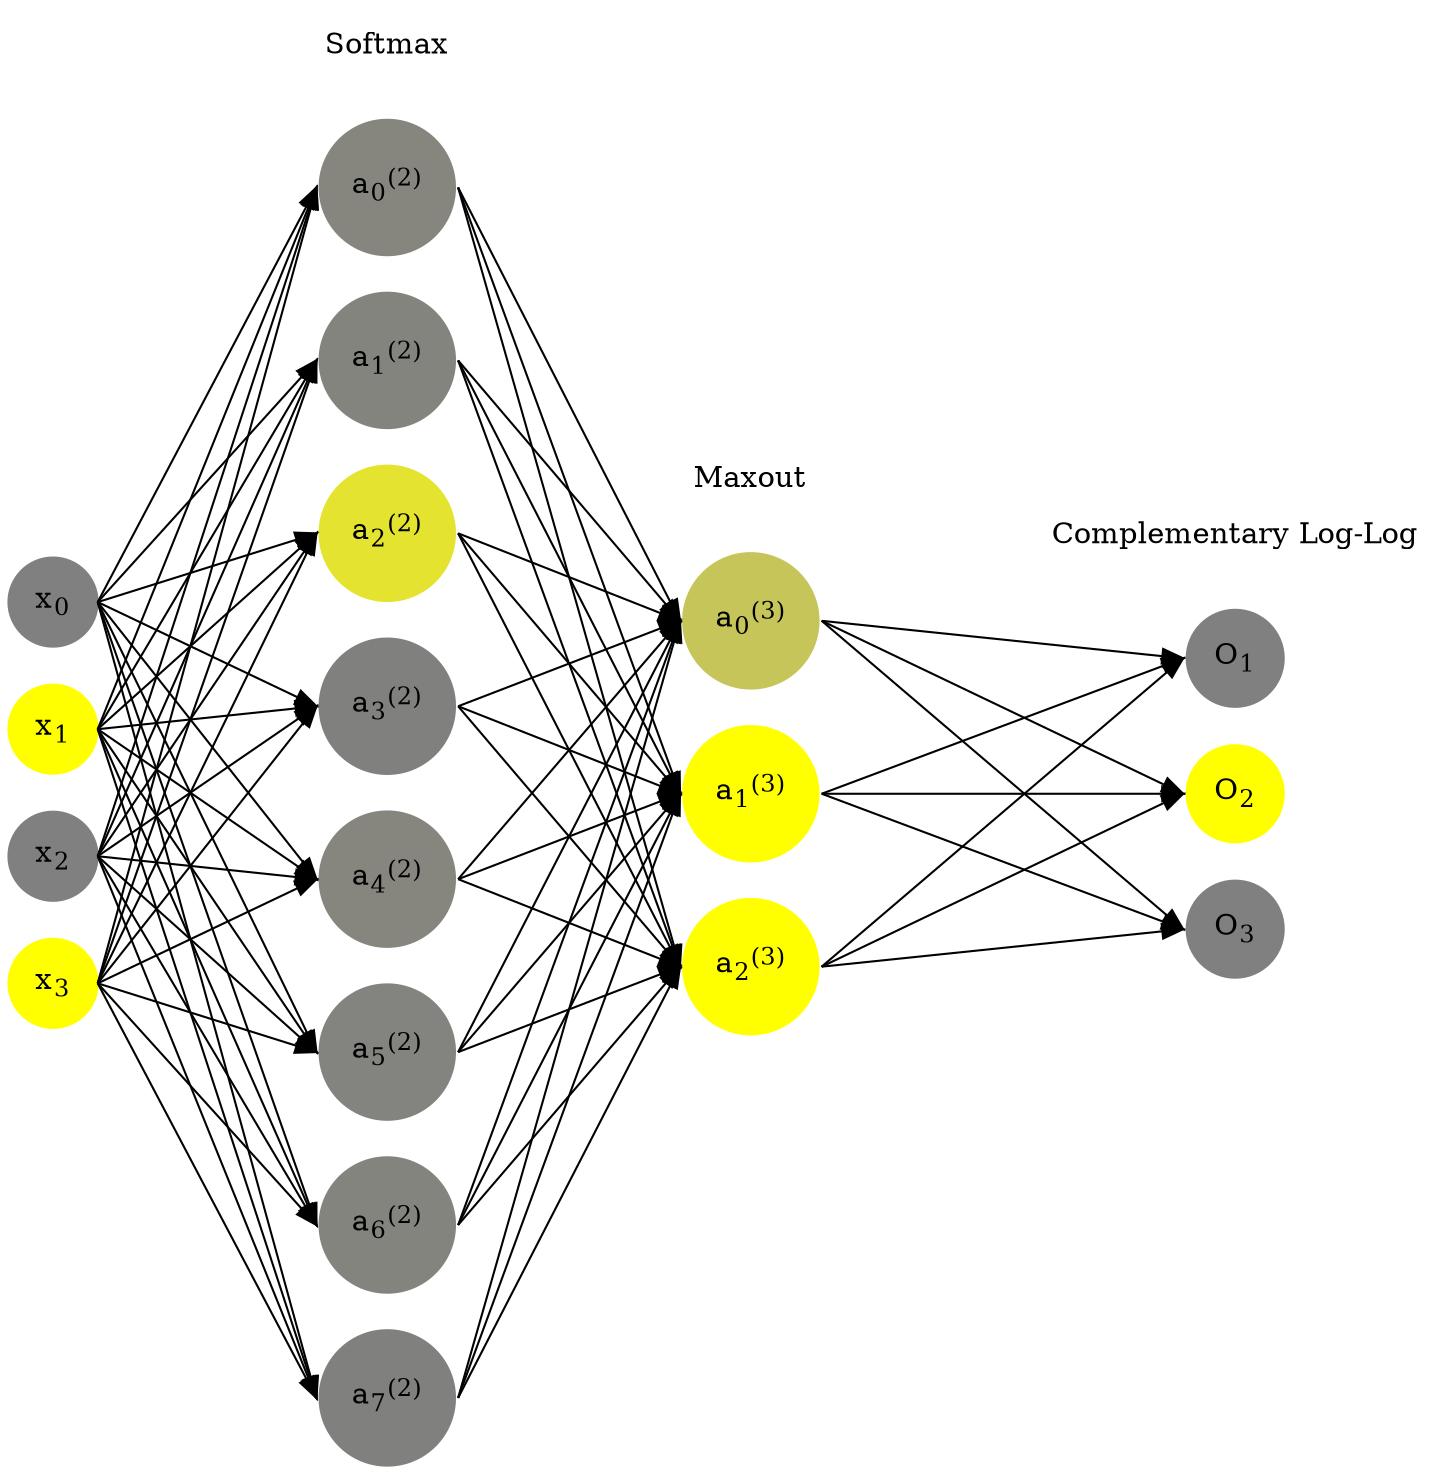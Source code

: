 digraph G {
	rankdir = LR;
	splines=false;
	edge[style=invis];
	ranksep= 1.4;
	{
	node [shape=circle, color="0.1667, 0.0, 0.5", style=filled, fillcolor="0.1667, 0.0, 0.5"];
	x0 [label=<x<sub>0</sub>>];
	}
	{
	node [shape=circle, color="0.1667, 1.0, 1.0", style=filled, fillcolor="0.1667, 1.0, 1.0"];
	x1 [label=<x<sub>1</sub>>];
	}
	{
	node [shape=circle, color="0.1667, 0.0, 0.5", style=filled, fillcolor="0.1667, 0.0, 0.5"];
	x2 [label=<x<sub>2</sub>>];
	}
	{
	node [shape=circle, color="0.1667, 1.0, 1.0", style=filled, fillcolor="0.1667, 1.0, 1.0"];
	x3 [label=<x<sub>3</sub>>];
	}
	{
	node [shape=circle, color="0.1667, 0.048163, 0.524082", style=filled, fillcolor="0.1667, 0.048163, 0.524082"];
	a02 [label=<a<sub>0</sub><sup>(2)</sup>>];
	}
	{
	node [shape=circle, color="0.1667, 0.037257, 0.518629", style=filled, fillcolor="0.1667, 0.037257, 0.518629"];
	a12 [label=<a<sub>1</sub><sup>(2)</sup>>];
	}
	{
	node [shape=circle, color="0.1667, 0.787582, 0.893791", style=filled, fillcolor="0.1667, 0.787582, 0.893791"];
	a22 [label=<a<sub>2</sub><sup>(2)</sup>>];
	}
	{
	node [shape=circle, color="0.1667, 0.002954, 0.501477", style=filled, fillcolor="0.1667, 0.002954, 0.501477"];
	a32 [label=<a<sub>3</sub><sup>(2)</sup>>];
	}
	{
	node [shape=circle, color="0.1667, 0.053458, 0.526729", style=filled, fillcolor="0.1667, 0.053458, 0.526729"];
	a42 [label=<a<sub>4</sub><sup>(2)</sup>>];
	}
	{
	node [shape=circle, color="0.1667, 0.024531, 0.512265", style=filled, fillcolor="0.1667, 0.024531, 0.512265"];
	a52 [label=<a<sub>5</sub><sup>(2)</sup>>];
	}
	{
	node [shape=circle, color="0.1667, 0.039032, 0.519516", style=filled, fillcolor="0.1667, 0.039032, 0.519516"];
	a62 [label=<a<sub>6</sub><sup>(2)</sup>>];
	}
	{
	node [shape=circle, color="0.1667, 0.007023, 0.503512", style=filled, fillcolor="0.1667, 0.007023, 0.503512"];
	a72 [label=<a<sub>7</sub><sup>(2)</sup>>];
	}
	{
	node [shape=circle, color="0.1667, 0.541805, 0.770903", style=filled, fillcolor="0.1667, 0.541805, 0.770903"];
	a03 [label=<a<sub>0</sub><sup>(3)</sup>>];
	}
	{
	node [shape=circle, color="0.1667, 2.444190, 1.722095", style=filled, fillcolor="0.1667, 2.444190, 1.722095"];
	a13 [label=<a<sub>1</sub><sup>(3)</sup>>];
	}
	{
	node [shape=circle, color="0.1667, 2.444190, 1.722095", style=filled, fillcolor="0.1667, 2.444190, 1.722095"];
	a23 [label=<a<sub>2</sub><sup>(3)</sup>>];
	}
	{
	node [shape=circle, color="0.1667, 0.0, 0.5", style=filled, fillcolor="0.1667, 0.0, 0.5"];
	O1 [label=<O<sub>1</sub>>];
	}
	{
	node [shape=circle, color="0.1667, 1.0, 1.0", style=filled, fillcolor="0.1667, 1.0, 1.0"];
	O2 [label=<O<sub>2</sub>>];
	}
	{
	node [shape=circle, color="0.1667, 0.0, 0.5", style=filled, fillcolor="0.1667, 0.0, 0.5"];
	O3 [label=<O<sub>3</sub>>];
	}
	{
	rank=same;
	x0->x1->x2->x3;
	}
	{
	rank=same;
	a02->a12->a22->a32->a42->a52->a62->a72;
	}
	{
	rank=same;
	a03->a13->a23;
	}
	{
	rank=same;
	O1->O2->O3;
	}
	l1 [shape=plaintext,label="Softmax"];
	l1->a02;
	{rank=same; l1;a02};
	l2 [shape=plaintext,label="Maxout"];
	l2->a03;
	{rank=same; l2;a03};
	l3 [shape=plaintext,label="Complementary Log-Log"];
	l3->O1;
	{rank=same; l3;O1};
edge[style=solid, tailport=e, headport=w];
	{x0;x1;x2;x3} -> {a02;a12;a22;a32;a42;a52;a62;a72};
	{a02;a12;a22;a32;a42;a52;a62;a72} -> {a03;a13;a23};
	{a03;a13;a23} -> {O1,O2,O3};
}